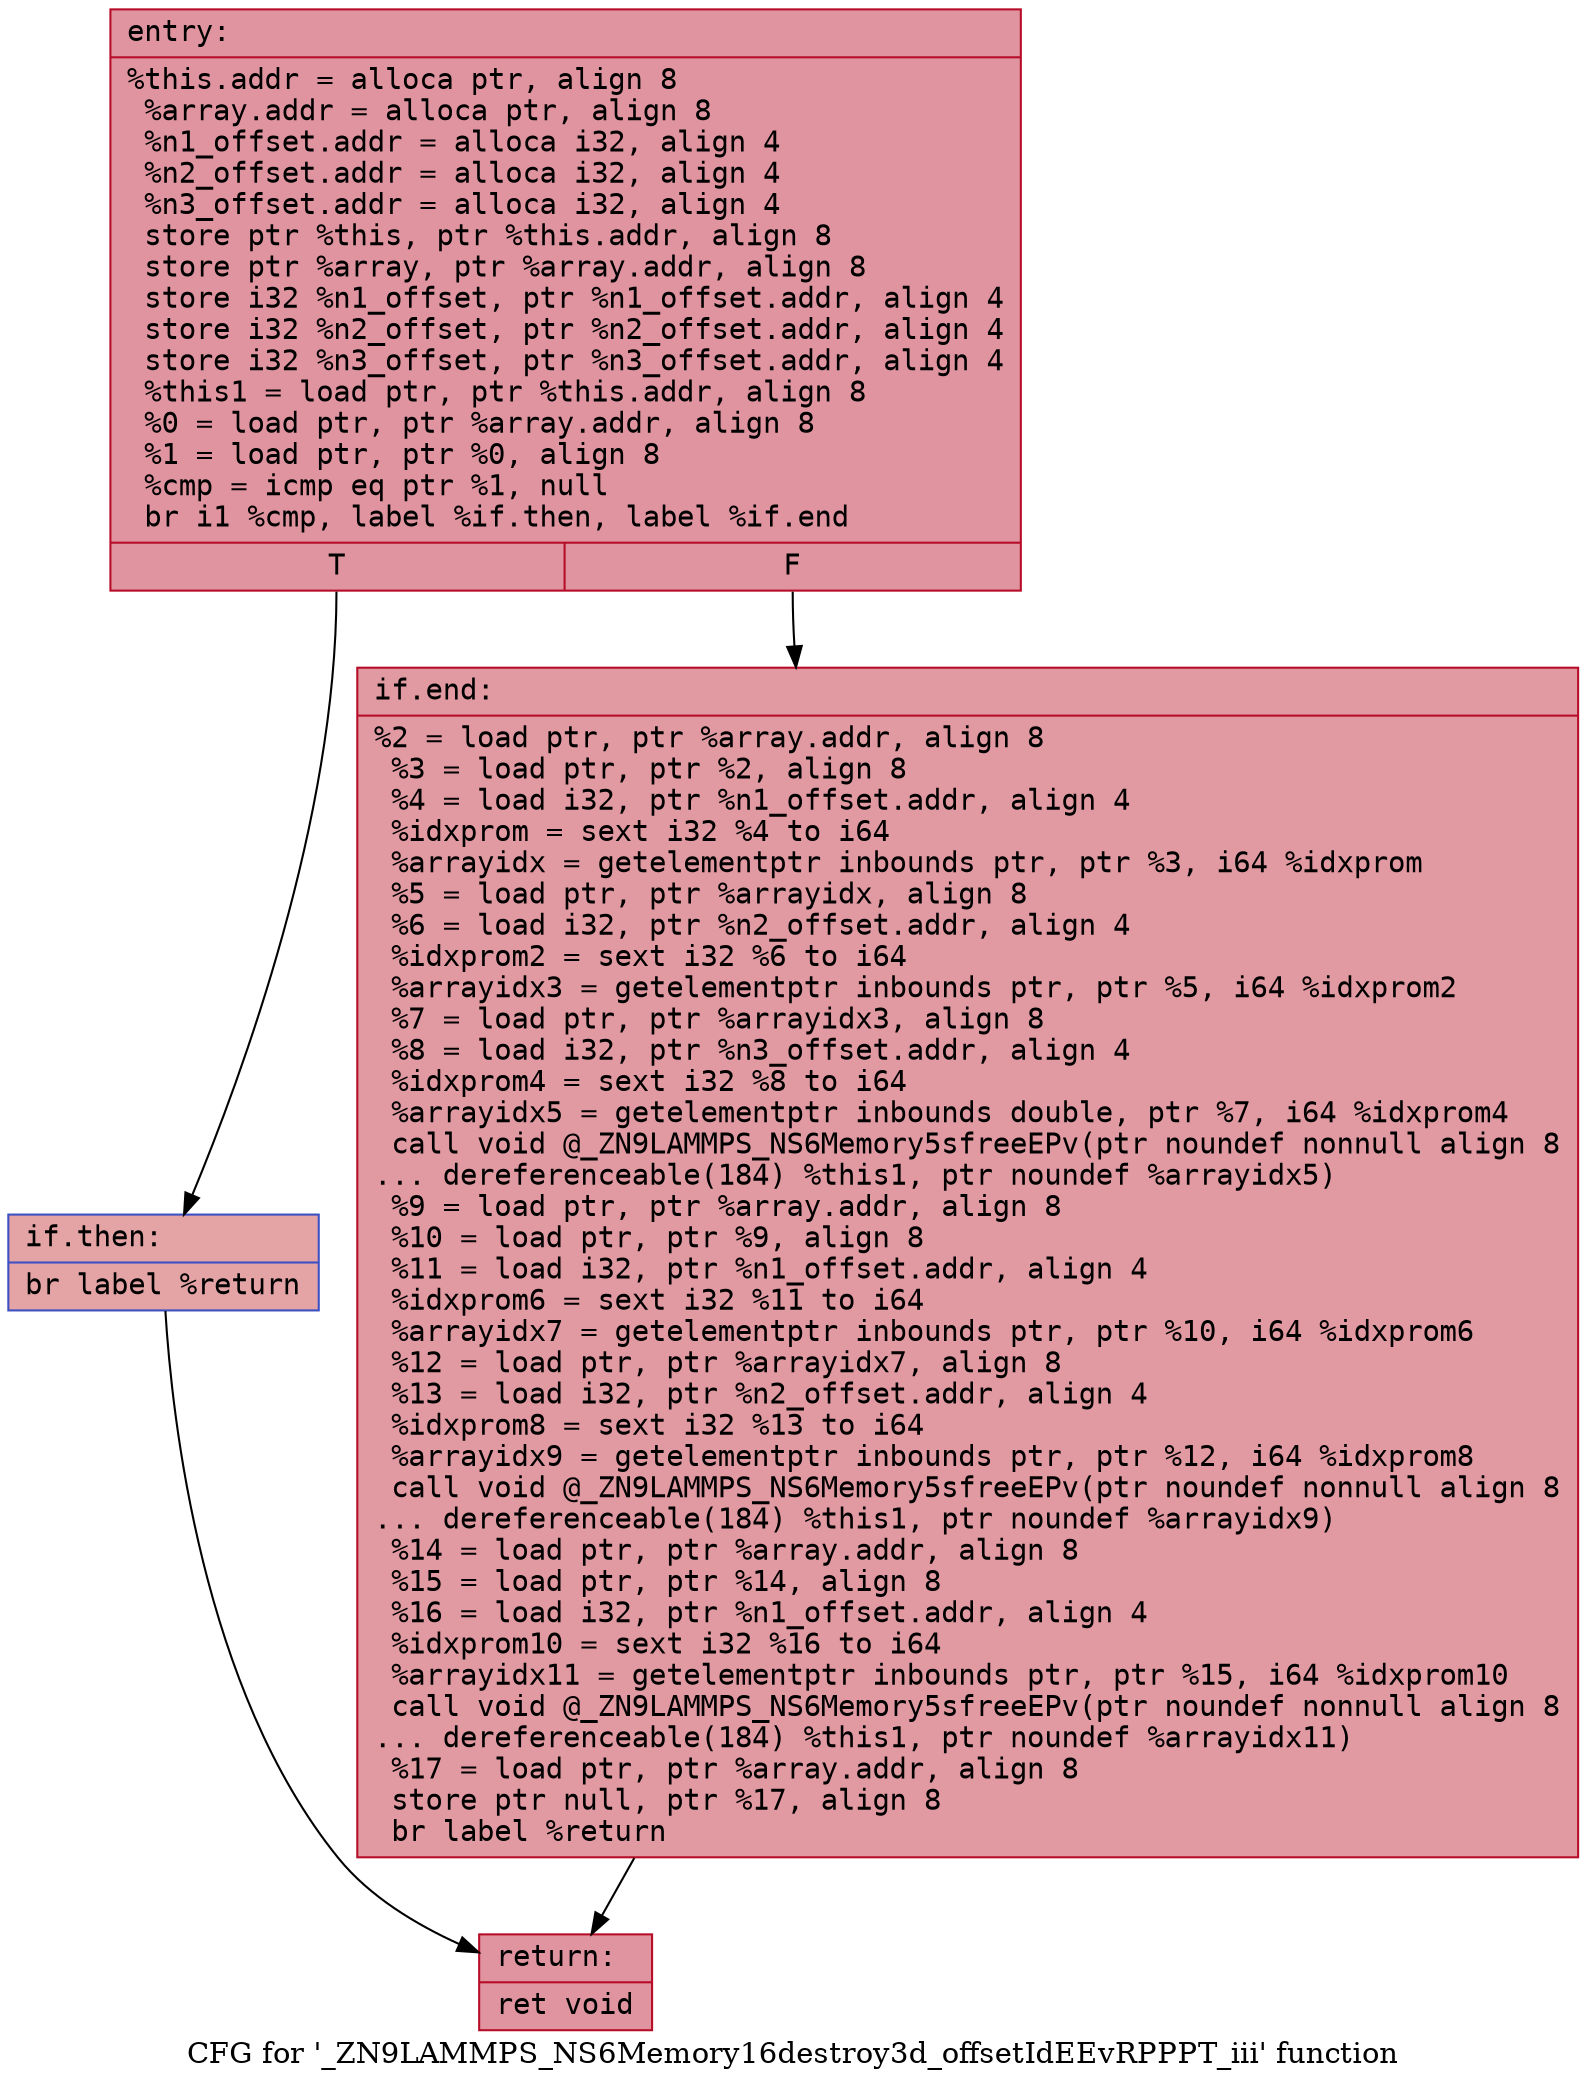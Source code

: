 digraph "CFG for '_ZN9LAMMPS_NS6Memory16destroy3d_offsetIdEEvRPPPT_iii' function" {
	label="CFG for '_ZN9LAMMPS_NS6Memory16destroy3d_offsetIdEEvRPPPT_iii' function";

	Node0x560b5149ab50 [shape=record,color="#b70d28ff", style=filled, fillcolor="#b70d2870" fontname="Courier",label="{entry:\l|  %this.addr = alloca ptr, align 8\l  %array.addr = alloca ptr, align 8\l  %n1_offset.addr = alloca i32, align 4\l  %n2_offset.addr = alloca i32, align 4\l  %n3_offset.addr = alloca i32, align 4\l  store ptr %this, ptr %this.addr, align 8\l  store ptr %array, ptr %array.addr, align 8\l  store i32 %n1_offset, ptr %n1_offset.addr, align 4\l  store i32 %n2_offset, ptr %n2_offset.addr, align 4\l  store i32 %n3_offset, ptr %n3_offset.addr, align 4\l  %this1 = load ptr, ptr %this.addr, align 8\l  %0 = load ptr, ptr %array.addr, align 8\l  %1 = load ptr, ptr %0, align 8\l  %cmp = icmp eq ptr %1, null\l  br i1 %cmp, label %if.then, label %if.end\l|{<s0>T|<s1>F}}"];
	Node0x560b5149ab50:s0 -> Node0x560b5149ada0[tooltip="entry -> if.then\nProbability 37.50%" ];
	Node0x560b5149ab50:s1 -> Node0x560b5149ae10[tooltip="entry -> if.end\nProbability 62.50%" ];
	Node0x560b5149ada0 [shape=record,color="#3d50c3ff", style=filled, fillcolor="#c32e3170" fontname="Courier",label="{if.then:\l|  br label %return\l}"];
	Node0x560b5149ada0 -> Node0x560b5149b9a0[tooltip="if.then -> return\nProbability 100.00%" ];
	Node0x560b5149ae10 [shape=record,color="#b70d28ff", style=filled, fillcolor="#bb1b2c70" fontname="Courier",label="{if.end:\l|  %2 = load ptr, ptr %array.addr, align 8\l  %3 = load ptr, ptr %2, align 8\l  %4 = load i32, ptr %n1_offset.addr, align 4\l  %idxprom = sext i32 %4 to i64\l  %arrayidx = getelementptr inbounds ptr, ptr %3, i64 %idxprom\l  %5 = load ptr, ptr %arrayidx, align 8\l  %6 = load i32, ptr %n2_offset.addr, align 4\l  %idxprom2 = sext i32 %6 to i64\l  %arrayidx3 = getelementptr inbounds ptr, ptr %5, i64 %idxprom2\l  %7 = load ptr, ptr %arrayidx3, align 8\l  %8 = load i32, ptr %n3_offset.addr, align 4\l  %idxprom4 = sext i32 %8 to i64\l  %arrayidx5 = getelementptr inbounds double, ptr %7, i64 %idxprom4\l  call void @_ZN9LAMMPS_NS6Memory5sfreeEPv(ptr noundef nonnull align 8\l... dereferenceable(184) %this1, ptr noundef %arrayidx5)\l  %9 = load ptr, ptr %array.addr, align 8\l  %10 = load ptr, ptr %9, align 8\l  %11 = load i32, ptr %n1_offset.addr, align 4\l  %idxprom6 = sext i32 %11 to i64\l  %arrayidx7 = getelementptr inbounds ptr, ptr %10, i64 %idxprom6\l  %12 = load ptr, ptr %arrayidx7, align 8\l  %13 = load i32, ptr %n2_offset.addr, align 4\l  %idxprom8 = sext i32 %13 to i64\l  %arrayidx9 = getelementptr inbounds ptr, ptr %12, i64 %idxprom8\l  call void @_ZN9LAMMPS_NS6Memory5sfreeEPv(ptr noundef nonnull align 8\l... dereferenceable(184) %this1, ptr noundef %arrayidx9)\l  %14 = load ptr, ptr %array.addr, align 8\l  %15 = load ptr, ptr %14, align 8\l  %16 = load i32, ptr %n1_offset.addr, align 4\l  %idxprom10 = sext i32 %16 to i64\l  %arrayidx11 = getelementptr inbounds ptr, ptr %15, i64 %idxprom10\l  call void @_ZN9LAMMPS_NS6Memory5sfreeEPv(ptr noundef nonnull align 8\l... dereferenceable(184) %this1, ptr noundef %arrayidx11)\l  %17 = load ptr, ptr %array.addr, align 8\l  store ptr null, ptr %17, align 8\l  br label %return\l}"];
	Node0x560b5149ae10 -> Node0x560b5149b9a0[tooltip="if.end -> return\nProbability 100.00%" ];
	Node0x560b5149b9a0 [shape=record,color="#b70d28ff", style=filled, fillcolor="#b70d2870" fontname="Courier",label="{return:\l|  ret void\l}"];
}
